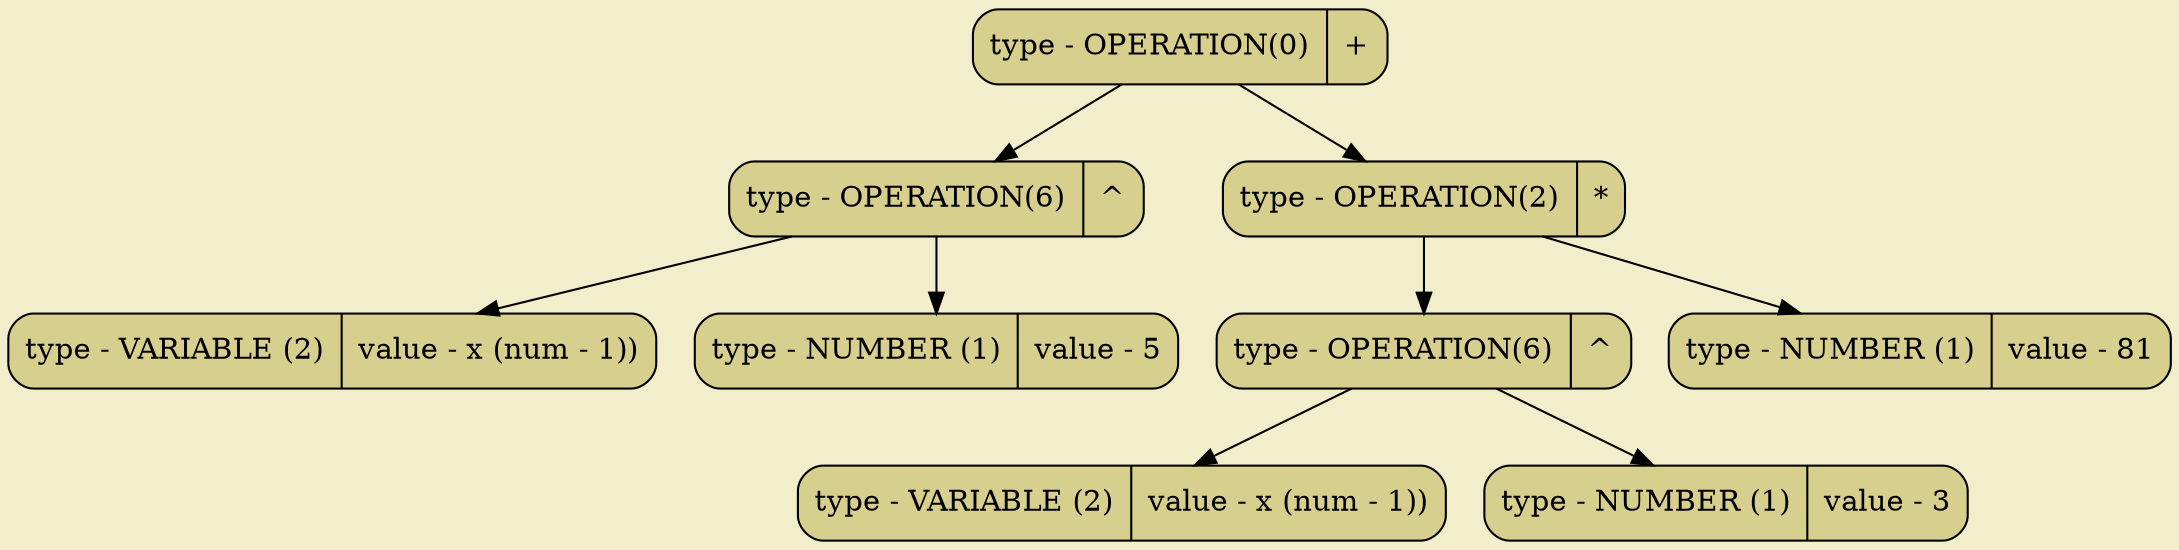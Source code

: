 digraph
{
bgcolor="#F2EECB";
rankdir = TB;
POINT_0x6295e31396d0[shape=Mrecord, label = "type - OPERATION(0) | +", style="filled",fillcolor="#D7CF8D"]
POINT_0x6295e31395b0[shape=Mrecord, label = "type - OPERATION(6) | ^", style="filled",fillcolor="#D7CF8D"]
POINT_0x6295e3139580[shape=Mrecord, label = "type - VARIABLE (2) | value - x (num - 1))", style="filled",fillcolor="#D7CF8D"]
POINT_0x6295e3139640[shape=Mrecord, label = "type - NUMBER (1) | value - 5", style="filled",fillcolor="#D7CF8D"]
POINT_0x6295e31397b0[shape=Mrecord, label = "type - OPERATION(2) | *", style="filled",fillcolor="#D7CF8D"]
POINT_0x6295e3139750[shape=Mrecord, label = "type - OPERATION(6) | ^", style="filled",fillcolor="#D7CF8D"]
POINT_0x6295e3139720[shape=Mrecord, label = "type - VARIABLE (2) | value - x (num - 1))", style="filled",fillcolor="#D7CF8D"]
POINT_0x6295e3139780[shape=Mrecord, label = "type - NUMBER (1) | value - 3", style="filled",fillcolor="#D7CF8D"]
POINT_0x6295e31398d0[shape=Mrecord, label = "type - NUMBER (1) | value - 81", style="filled",fillcolor="#D7CF8D"]
POINT_0x6295e31396d0 -> POINT_0x6295e31395b0
POINT_0x6295e31396d0 -> POINT_0x6295e31397b0
POINT_0x6295e31395b0 -> POINT_0x6295e3139580
POINT_0x6295e31395b0 -> POINT_0x6295e3139640
POINT_0x6295e31397b0 -> POINT_0x6295e3139750
POINT_0x6295e31397b0 -> POINT_0x6295e31398d0
POINT_0x6295e3139750 -> POINT_0x6295e3139720
POINT_0x6295e3139750 -> POINT_0x6295e3139780
}
